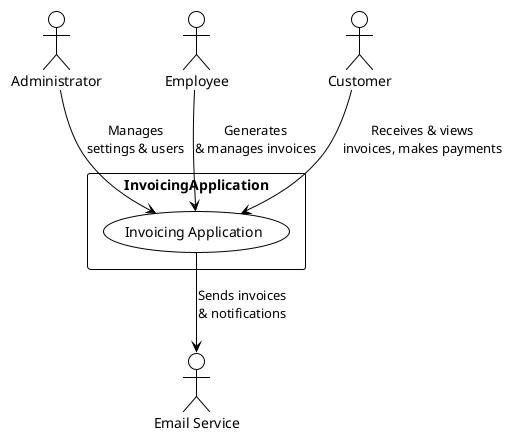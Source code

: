 @startuml InvoicingApplication-Context
!theme plain

actor Administrator as Admin
actor Employee
actor Customer
actor "Email Service" as EmailService

rectangle InvoicingApplication {
    Admin --> (Invoicing Application) : Manages\nsettings & users
    Employee --> (Invoicing Application) : Generates\n& manages invoices
    Customer --> (Invoicing Application) : Receives & views\ninvoices, makes payments
    (Invoicing Application) --> EmailService : Sends invoices\n& notifications
}

@enduml
